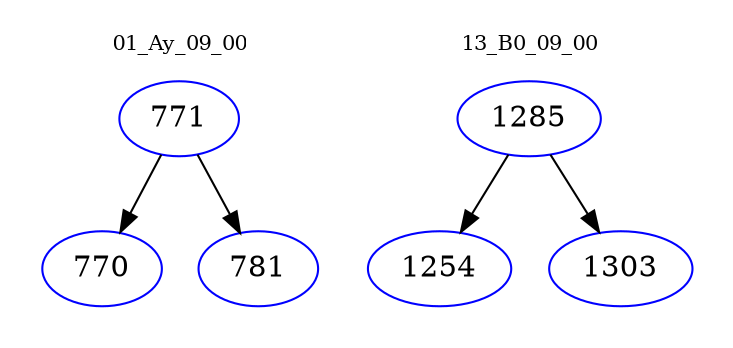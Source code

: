 digraph{
subgraph cluster_0 {
color = white
label = "01_Ay_09_00";
fontsize=10;
T0_771 [label="771", color="blue"]
T0_771 -> T0_770 [color="black"]
T0_770 [label="770", color="blue"]
T0_771 -> T0_781 [color="black"]
T0_781 [label="781", color="blue"]
}
subgraph cluster_1 {
color = white
label = "13_B0_09_00";
fontsize=10;
T1_1285 [label="1285", color="blue"]
T1_1285 -> T1_1254 [color="black"]
T1_1254 [label="1254", color="blue"]
T1_1285 -> T1_1303 [color="black"]
T1_1303 [label="1303", color="blue"]
}
}
